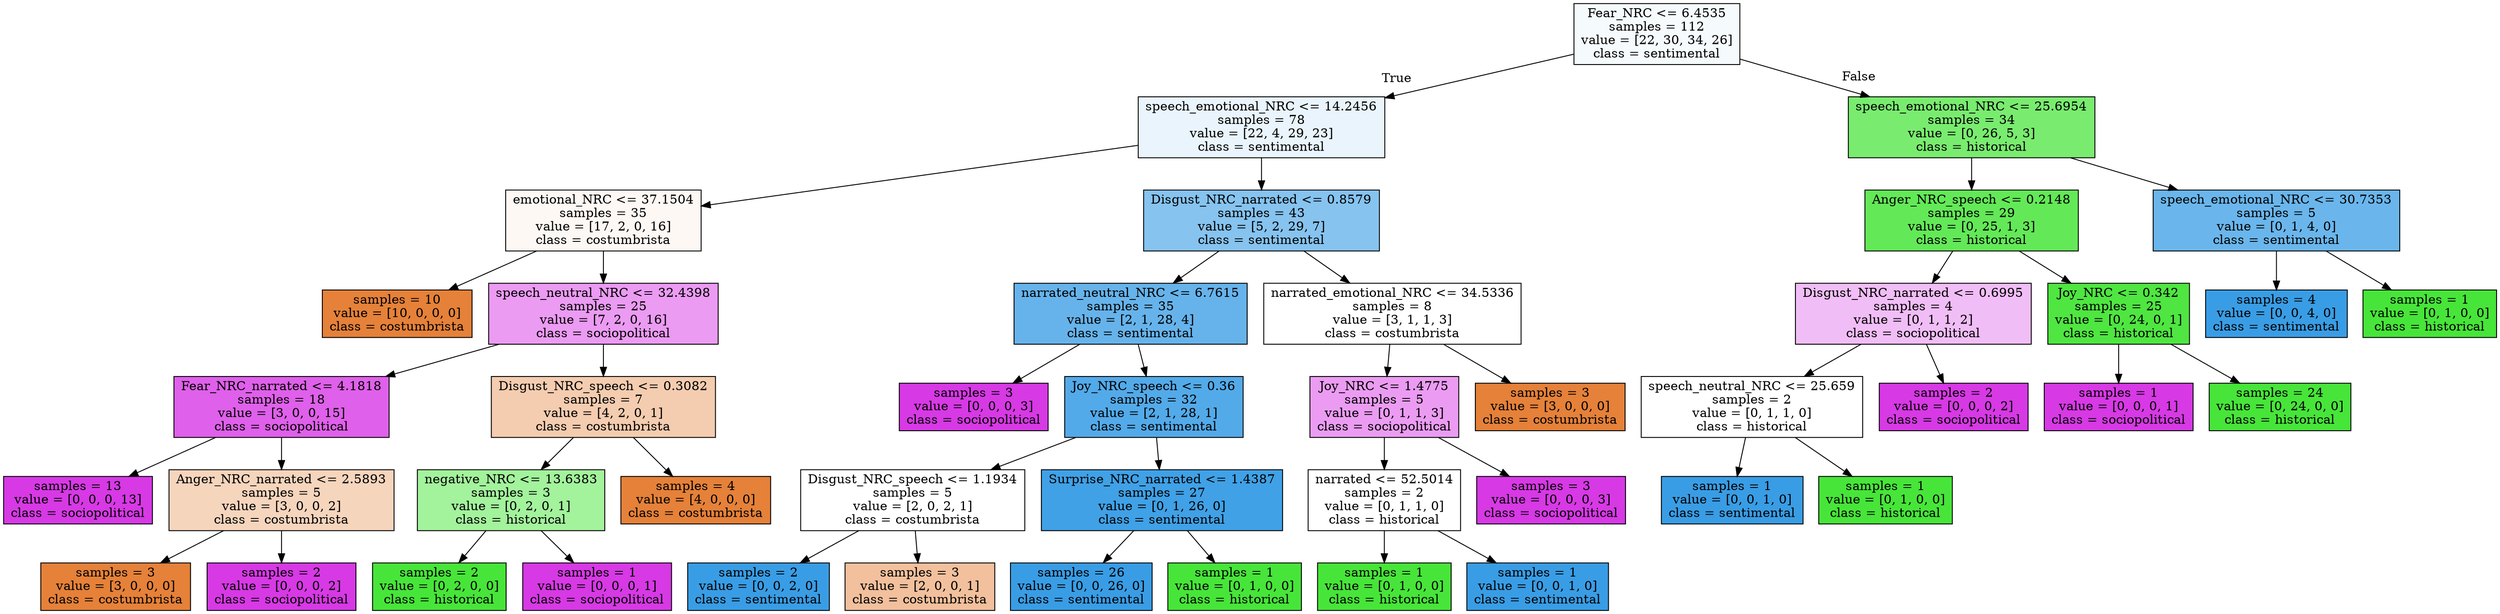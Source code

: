 digraph Tree {
node [shape=box, style="filled", color="black"] ;
0 [label="Fear_NRC <= 6.4535\nsamples = 112\nvalue = [22, 30, 34, 26]\nclass = sentimental", fillcolor="#399de50c"] ;
1 [label="speech_emotional_NRC <= 14.2456\nsamples = 78\nvalue = [22, 4, 29, 23]\nclass = sentimental", fillcolor="#399de51c"] ;
0 -> 1 [labeldistance=2.5, labelangle=45, headlabel="True"] ;
2 [label="emotional_NRC <= 37.1504\nsamples = 35\nvalue = [17, 2, 0, 16]\nclass = costumbrista", fillcolor="#e581390d"] ;
1 -> 2 ;
3 [label="samples = 10\nvalue = [10, 0, 0, 0]\nclass = costumbrista", fillcolor="#e58139ff"] ;
2 -> 3 ;
4 [label="speech_neutral_NRC <= 32.4398\nsamples = 25\nvalue = [7, 2, 0, 16]\nclass = sociopolitical", fillcolor="#d739e580"] ;
2 -> 4 ;
5 [label="Fear_NRC_narrated <= 4.1818\nsamples = 18\nvalue = [3, 0, 0, 15]\nclass = sociopolitical", fillcolor="#d739e5cc"] ;
4 -> 5 ;
6 [label="samples = 13\nvalue = [0, 0, 0, 13]\nclass = sociopolitical", fillcolor="#d739e5ff"] ;
5 -> 6 ;
7 [label="Anger_NRC_narrated <= 2.5893\nsamples = 5\nvalue = [3, 0, 0, 2]\nclass = costumbrista", fillcolor="#e5813955"] ;
5 -> 7 ;
8 [label="samples = 3\nvalue = [3, 0, 0, 0]\nclass = costumbrista", fillcolor="#e58139ff"] ;
7 -> 8 ;
9 [label="samples = 2\nvalue = [0, 0, 0, 2]\nclass = sociopolitical", fillcolor="#d739e5ff"] ;
7 -> 9 ;
10 [label="Disgust_NRC_speech <= 0.3082\nsamples = 7\nvalue = [4, 2, 0, 1]\nclass = costumbrista", fillcolor="#e5813966"] ;
4 -> 10 ;
11 [label="negative_NRC <= 13.6383\nsamples = 3\nvalue = [0, 2, 0, 1]\nclass = historical", fillcolor="#47e5397f"] ;
10 -> 11 ;
12 [label="samples = 2\nvalue = [0, 2, 0, 0]\nclass = historical", fillcolor="#47e539ff"] ;
11 -> 12 ;
13 [label="samples = 1\nvalue = [0, 0, 0, 1]\nclass = sociopolitical", fillcolor="#d739e5ff"] ;
11 -> 13 ;
14 [label="samples = 4\nvalue = [4, 0, 0, 0]\nclass = costumbrista", fillcolor="#e58139ff"] ;
10 -> 14 ;
15 [label="Disgust_NRC_narrated <= 0.8579\nsamples = 43\nvalue = [5, 2, 29, 7]\nclass = sentimental", fillcolor="#399de59c"] ;
1 -> 15 ;
16 [label="narrated_neutral_NRC <= 6.7615\nsamples = 35\nvalue = [2, 1, 28, 4]\nclass = sentimental", fillcolor="#399de5c5"] ;
15 -> 16 ;
17 [label="samples = 3\nvalue = [0, 0, 0, 3]\nclass = sociopolitical", fillcolor="#d739e5ff"] ;
16 -> 17 ;
18 [label="Joy_NRC_speech <= 0.36\nsamples = 32\nvalue = [2, 1, 28, 1]\nclass = sentimental", fillcolor="#399de5dd"] ;
16 -> 18 ;
19 [label="Disgust_NRC_speech <= 1.1934\nsamples = 5\nvalue = [2, 0, 2, 1]\nclass = costumbrista", fillcolor="#e5813900"] ;
18 -> 19 ;
20 [label="samples = 2\nvalue = [0, 0, 2, 0]\nclass = sentimental", fillcolor="#399de5ff"] ;
19 -> 20 ;
21 [label="samples = 3\nvalue = [2, 0, 0, 1]\nclass = costumbrista", fillcolor="#e581397f"] ;
19 -> 21 ;
22 [label="Surprise_NRC_narrated <= 1.4387\nsamples = 27\nvalue = [0, 1, 26, 0]\nclass = sentimental", fillcolor="#399de5f5"] ;
18 -> 22 ;
23 [label="samples = 26\nvalue = [0, 0, 26, 0]\nclass = sentimental", fillcolor="#399de5ff"] ;
22 -> 23 ;
24 [label="samples = 1\nvalue = [0, 1, 0, 0]\nclass = historical", fillcolor="#47e539ff"] ;
22 -> 24 ;
25 [label="narrated_emotional_NRC <= 34.5336\nsamples = 8\nvalue = [3, 1, 1, 3]\nclass = costumbrista", fillcolor="#e5813900"] ;
15 -> 25 ;
26 [label="Joy_NRC <= 1.4775\nsamples = 5\nvalue = [0, 1, 1, 3]\nclass = sociopolitical", fillcolor="#d739e57f"] ;
25 -> 26 ;
27 [label="narrated <= 52.5014\nsamples = 2\nvalue = [0, 1, 1, 0]\nclass = historical", fillcolor="#47e53900"] ;
26 -> 27 ;
28 [label="samples = 1\nvalue = [0, 1, 0, 0]\nclass = historical", fillcolor="#47e539ff"] ;
27 -> 28 ;
29 [label="samples = 1\nvalue = [0, 0, 1, 0]\nclass = sentimental", fillcolor="#399de5ff"] ;
27 -> 29 ;
30 [label="samples = 3\nvalue = [0, 0, 0, 3]\nclass = sociopolitical", fillcolor="#d739e5ff"] ;
26 -> 30 ;
31 [label="samples = 3\nvalue = [3, 0, 0, 0]\nclass = costumbrista", fillcolor="#e58139ff"] ;
25 -> 31 ;
32 [label="speech_emotional_NRC <= 25.6954\nsamples = 34\nvalue = [0, 26, 5, 3]\nclass = historical", fillcolor="#47e539b9"] ;
0 -> 32 [labeldistance=2.5, labelangle=-45, headlabel="False"] ;
33 [label="Anger_NRC_speech <= 0.2148\nsamples = 29\nvalue = [0, 25, 1, 3]\nclass = historical", fillcolor="#47e539d8"] ;
32 -> 33 ;
34 [label="Disgust_NRC_narrated <= 0.6995\nsamples = 4\nvalue = [0, 1, 1, 2]\nclass = sociopolitical", fillcolor="#d739e555"] ;
33 -> 34 ;
35 [label="speech_neutral_NRC <= 25.659\nsamples = 2\nvalue = [0, 1, 1, 0]\nclass = historical", fillcolor="#47e53900"] ;
34 -> 35 ;
36 [label="samples = 1\nvalue = [0, 0, 1, 0]\nclass = sentimental", fillcolor="#399de5ff"] ;
35 -> 36 ;
37 [label="samples = 1\nvalue = [0, 1, 0, 0]\nclass = historical", fillcolor="#47e539ff"] ;
35 -> 37 ;
38 [label="samples = 2\nvalue = [0, 0, 0, 2]\nclass = sociopolitical", fillcolor="#d739e5ff"] ;
34 -> 38 ;
39 [label="Joy_NRC <= 0.342\nsamples = 25\nvalue = [0, 24, 0, 1]\nclass = historical", fillcolor="#47e539f4"] ;
33 -> 39 ;
40 [label="samples = 1\nvalue = [0, 0, 0, 1]\nclass = sociopolitical", fillcolor="#d739e5ff"] ;
39 -> 40 ;
41 [label="samples = 24\nvalue = [0, 24, 0, 0]\nclass = historical", fillcolor="#47e539ff"] ;
39 -> 41 ;
42 [label="speech_emotional_NRC <= 30.7353\nsamples = 5\nvalue = [0, 1, 4, 0]\nclass = sentimental", fillcolor="#399de5bf"] ;
32 -> 42 ;
43 [label="samples = 4\nvalue = [0, 0, 4, 0]\nclass = sentimental", fillcolor="#399de5ff"] ;
42 -> 43 ;
44 [label="samples = 1\nvalue = [0, 1, 0, 0]\nclass = historical", fillcolor="#47e539ff"] ;
42 -> 44 ;
}